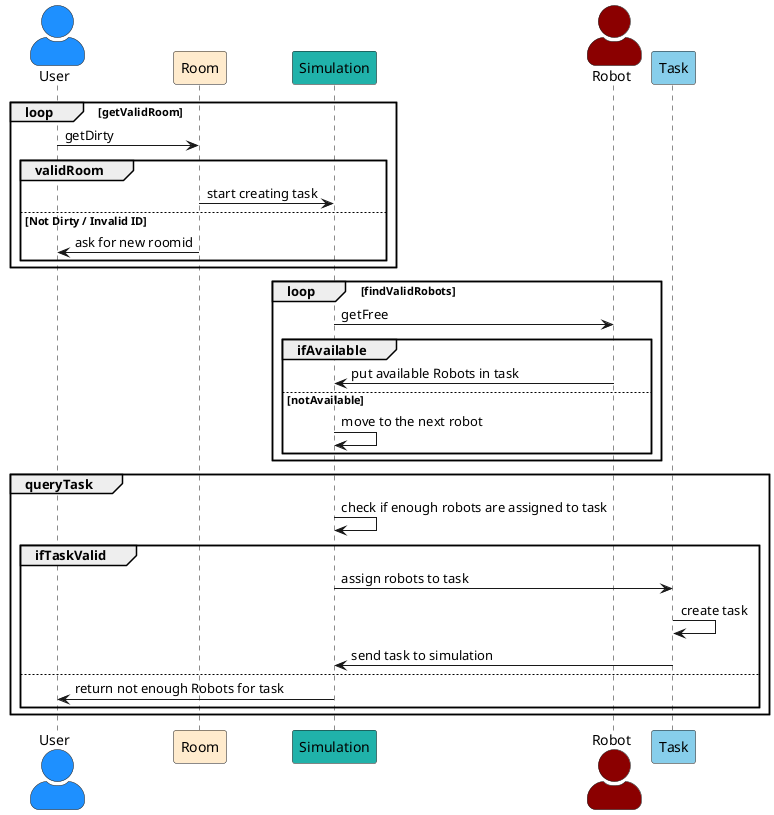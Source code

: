 @startuml AssignTask
skinparam DefaultFontName Times New Roman
skinparam actorStyle awesome

actor User #DodgerBlue
participant Room #BlanchedAlmond
participant Simulation #LightSeaGreen
actor Robot #DarkRed
participant Task #SkyBlue

loop getValidRoom
User -> Room: getDirty
group validRoom
    Room -> Simulation: start creating task
    else Not Dirty / Invalid ID
        Room -> User: ask for new roomid
    end
end


loop findValidRobots
    Simulation -> Robot: getFree
    group ifAvailable
        Robot -> Simulation: put available Robots in task
    else notAvailable
        Simulation -> Simulation: move to the next robot
    end
end

group queryTask
    Simulation -> Simulation: check if enough robots are assigned to task
        group ifTaskValid
            Simulation -> Task: assign robots to task
            Task -> Task: create task
            Task -> Simulation: send task to simulation
        else
            Simulation -> User: return not enough Robots for task
        end
end

@enduml